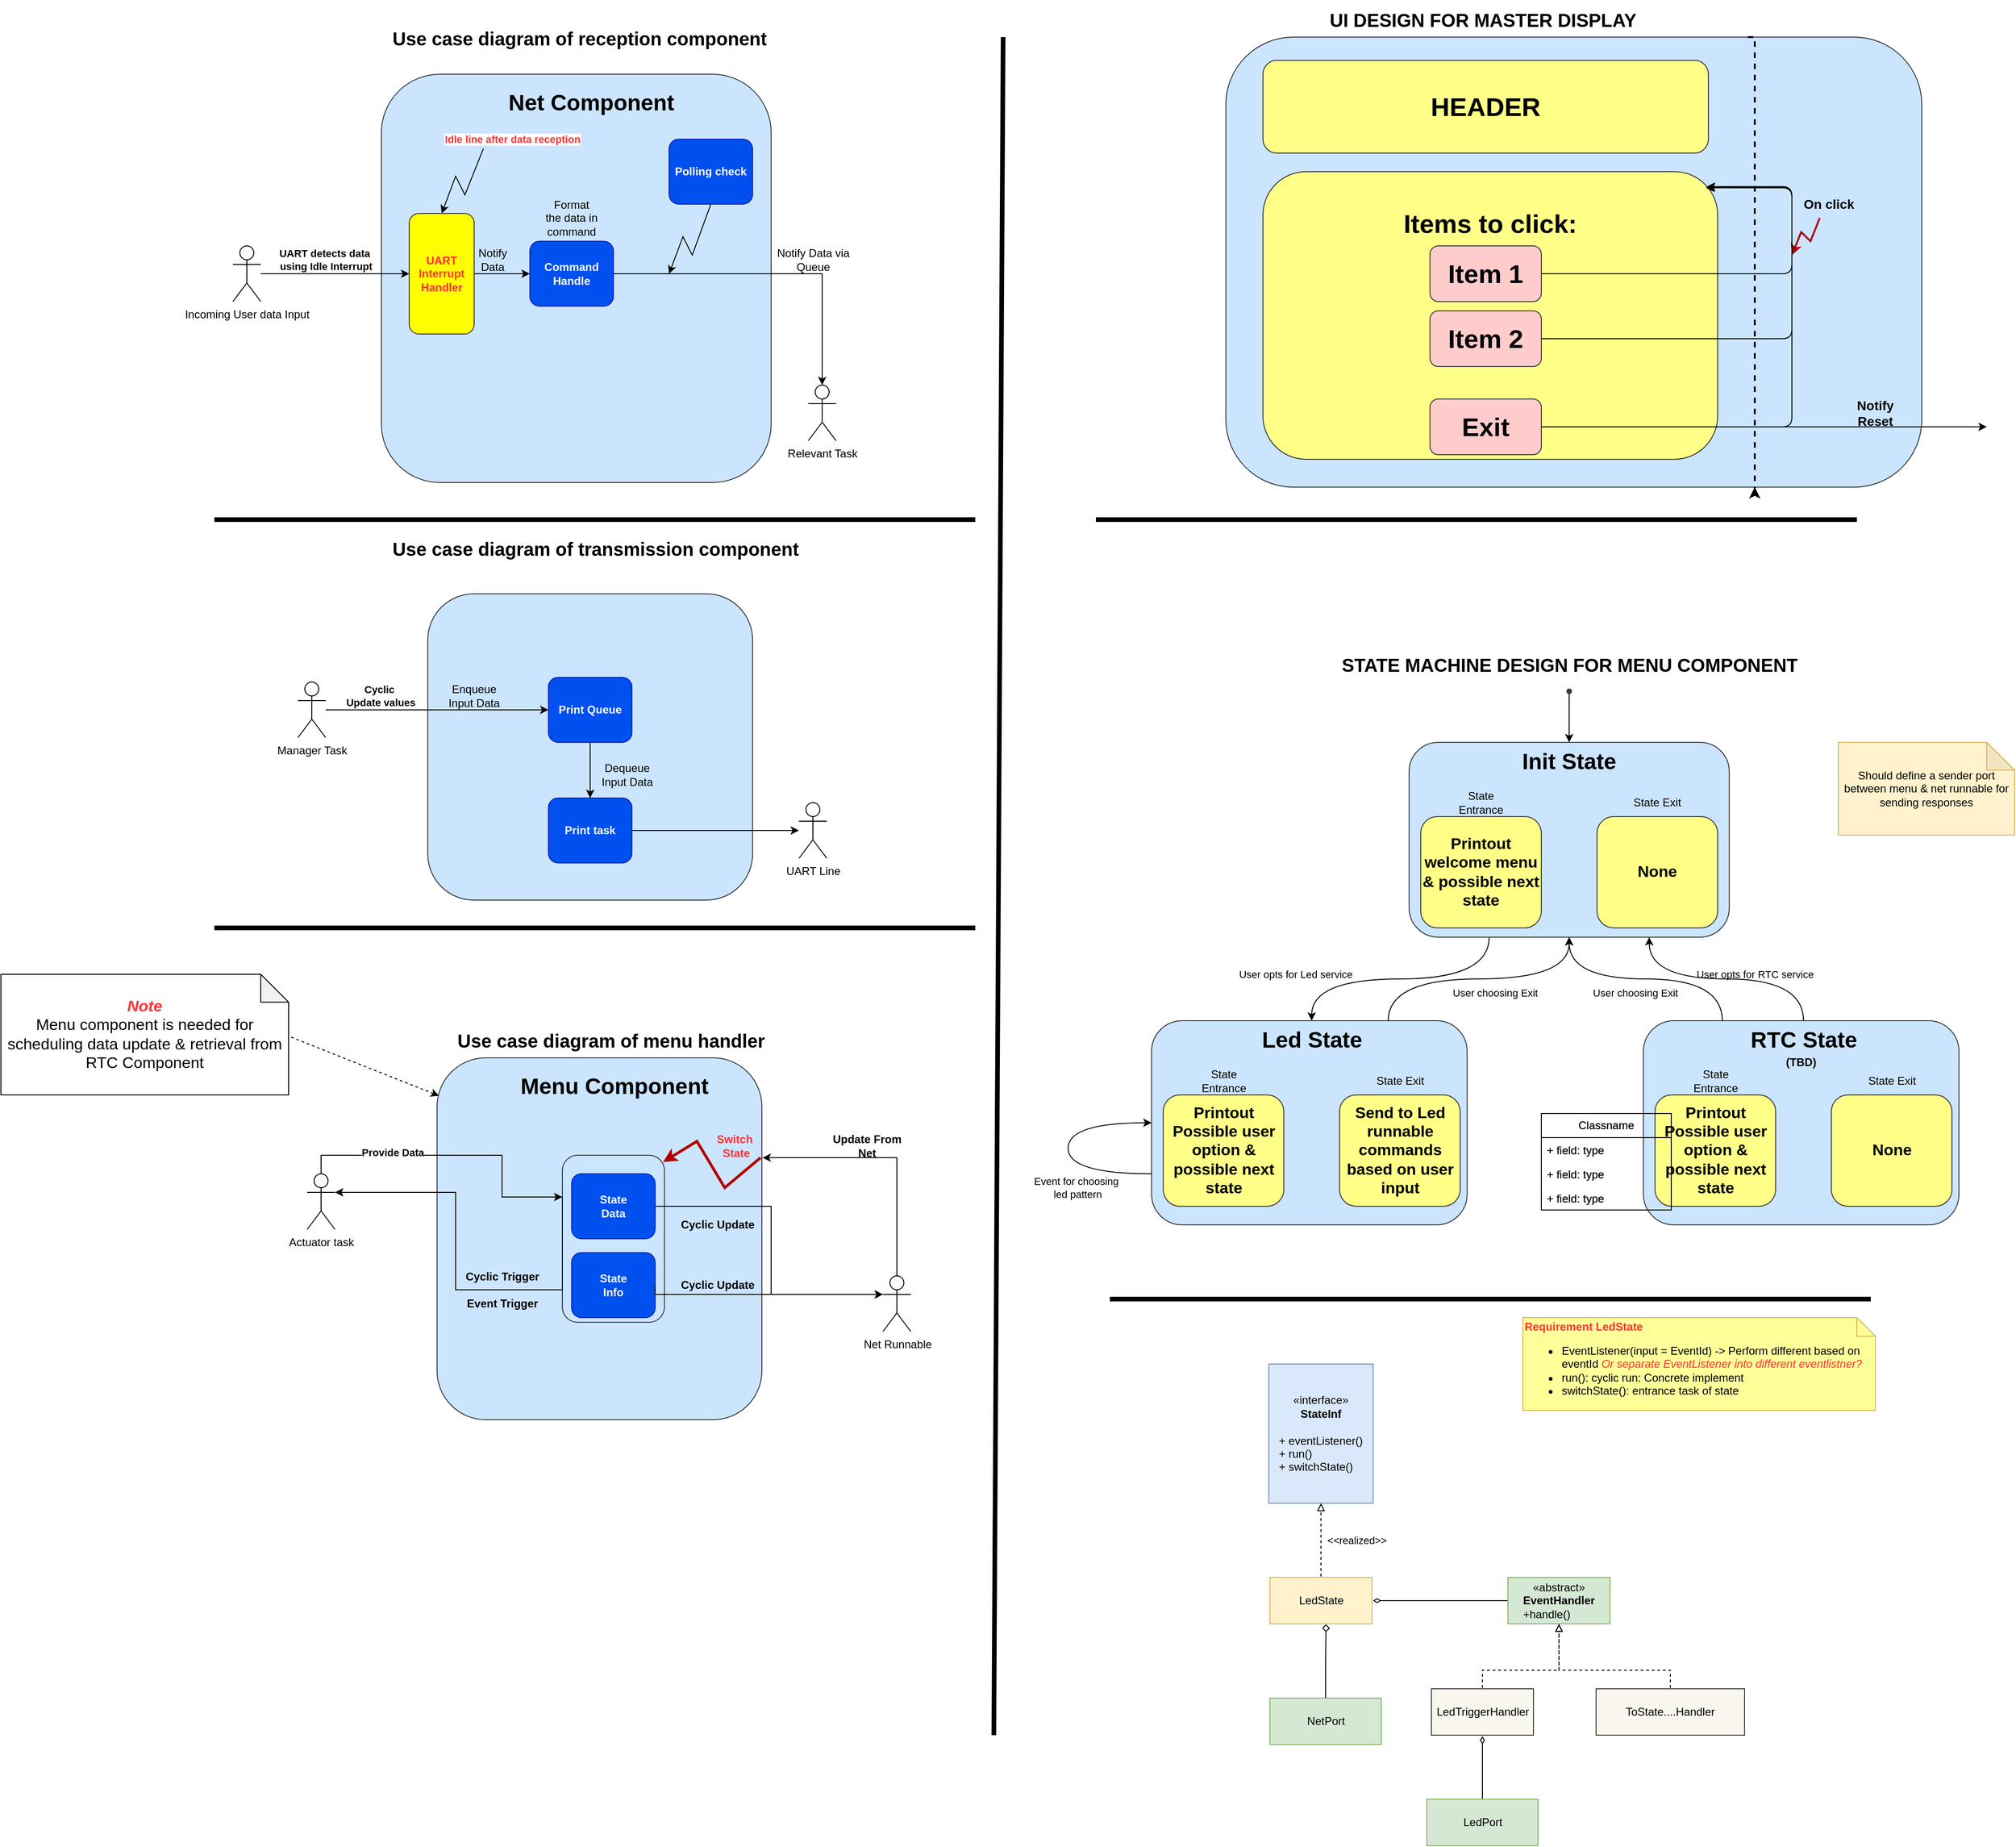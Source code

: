 <mxfile version="26.2.14">
  <diagram id="R2lEEEUBdFMjLlhIrx00" name="Page-1">
    <mxGraphModel dx="2032" dy="722" grid="1" gridSize="10" guides="1" tooltips="1" connect="1" arrows="1" fold="1" page="1" pageScale="1" pageWidth="850" pageHeight="1100" math="0" shadow="0" extFonts="Permanent Marker^https://fonts.googleapis.com/css?family=Permanent+Marker">
      <root>
        <mxCell id="0" />
        <mxCell id="1" parent="0" />
        <mxCell id="Fxq5yM-Qv6Sve0e7q3sQ-14" style="edgeStyle=orthogonalEdgeStyle;rounded=0;orthogonalLoop=1;jettySize=auto;html=1;exitX=0.25;exitY=1;exitDx=0;exitDy=0;curved=1;" parent="1" source="wsbSc2RUKa-qmxg8iigi-1" target="Fxq5yM-Qv6Sve0e7q3sQ-7" edge="1">
          <mxGeometry relative="1" as="geometry" />
        </mxCell>
        <mxCell id="Fxq5yM-Qv6Sve0e7q3sQ-57" value="User opts for Led service" style="edgeLabel;html=1;align=center;verticalAlign=middle;resizable=0;points=[];" parent="Fxq5yM-Qv6Sve0e7q3sQ-14" vertex="1" connectable="0">
          <mxGeometry x="0.577" y="13" relative="1" as="geometry">
            <mxPoint x="-32" y="-18" as="offset" />
          </mxGeometry>
        </mxCell>
        <mxCell id="Fxq5yM-Qv6Sve0e7q3sQ-61" value="User opts for RTC service" style="edgeLabel;html=1;align=center;verticalAlign=middle;resizable=0;points=[];" parent="Fxq5yM-Qv6Sve0e7q3sQ-14" vertex="1" connectable="0">
          <mxGeometry x="0.577" y="13" relative="1" as="geometry">
            <mxPoint x="463" y="-18" as="offset" />
          </mxGeometry>
        </mxCell>
        <mxCell id="wsbSc2RUKa-qmxg8iigi-1" value="" style="rounded=1;whiteSpace=wrap;html=1;fillColor=#cce5ff;strokeColor=#36393d;" parent="1" vertex="1">
          <mxGeometry x="1397.5" y="800" width="345" height="210" as="geometry" />
        </mxCell>
        <mxCell id="OyQcLFiWfOnzM_1FYjm5-68" value="" style="rounded=1;whiteSpace=wrap;html=1;fillColor=#cce5ff;strokeColor=#36393d;" parent="1" vertex="1">
          <mxGeometry x="350" y="1140" width="350" height="390" as="geometry" />
        </mxCell>
        <mxCell id="OyQcLFiWfOnzM_1FYjm5-86" value="" style="rounded=1;whiteSpace=wrap;html=1;fillColor=#cce5ff;strokeColor=#36393d;" parent="1" vertex="1">
          <mxGeometry x="485" y="1245" width="110" height="180" as="geometry" />
        </mxCell>
        <mxCell id="OyQcLFiWfOnzM_1FYjm5-19" value="" style="rounded=1;whiteSpace=wrap;html=1;fillColor=#cce5ff;strokeColor=#36393d;" parent="1" vertex="1">
          <mxGeometry x="290" y="80" width="420" height="440" as="geometry" />
        </mxCell>
        <mxCell id="OyQcLFiWfOnzM_1FYjm5-61" value="" style="edgeStyle=orthogonalEdgeStyle;rounded=0;orthogonalLoop=1;jettySize=auto;html=1;" parent="1" source="OyQcLFiWfOnzM_1FYjm5-2" target="OyQcLFiWfOnzM_1FYjm5-4" edge="1">
          <mxGeometry relative="1" as="geometry" />
        </mxCell>
        <mxCell id="OyQcLFiWfOnzM_1FYjm5-2" value="&lt;b&gt;&lt;font style=&quot;color: rgb(255, 51, 51);&quot;&gt;UART Interrupt Handler&lt;/font&gt;&lt;/b&gt;" style="rounded=1;whiteSpace=wrap;html=1;fillColor=#FFFF00;strokeColor=#36393d;" parent="1" vertex="1">
          <mxGeometry x="320" y="230" width="70" height="130" as="geometry" />
        </mxCell>
        <mxCell id="OyQcLFiWfOnzM_1FYjm5-11" value="" style="edgeStyle=orthogonalEdgeStyle;rounded=0;orthogonalLoop=1;jettySize=auto;html=1;" parent="1" source="OyQcLFiWfOnzM_1FYjm5-4" target="OyQcLFiWfOnzM_1FYjm5-33" edge="1">
          <mxGeometry relative="1" as="geometry">
            <mxPoint x="690" y="445" as="targetPoint" />
          </mxGeometry>
        </mxCell>
        <mxCell id="OyQcLFiWfOnzM_1FYjm5-4" value="&lt;b&gt;Command Handle&lt;/b&gt;" style="rounded=1;whiteSpace=wrap;html=1;fillColor=#0050ef;strokeColor=#001DBC;fontColor=#ffffff;" parent="1" vertex="1">
          <mxGeometry x="450" y="260" width="90" height="70" as="geometry" />
        </mxCell>
        <mxCell id="OyQcLFiWfOnzM_1FYjm5-15" value="" style="edgeStyle=orthogonalEdgeStyle;rounded=0;orthogonalLoop=1;jettySize=auto;html=1;" parent="1" source="OyQcLFiWfOnzM_1FYjm5-14" target="OyQcLFiWfOnzM_1FYjm5-2" edge="1">
          <mxGeometry relative="1" as="geometry" />
        </mxCell>
        <mxCell id="OyQcLFiWfOnzM_1FYjm5-17" value="&lt;b&gt;UART detects data&amp;nbsp;&lt;/b&gt;&lt;div&gt;&lt;b&gt;using Idle Interrupt&lt;/b&gt;&lt;/div&gt;" style="edgeLabel;html=1;align=center;verticalAlign=middle;resizable=0;points=[];" parent="OyQcLFiWfOnzM_1FYjm5-15" vertex="1" connectable="0">
          <mxGeometry x="0.152" y="3" relative="1" as="geometry">
            <mxPoint x="-22" y="-12" as="offset" />
          </mxGeometry>
        </mxCell>
        <mxCell id="OyQcLFiWfOnzM_1FYjm5-20" value="&lt;b&gt;Idle line after data reception&lt;/b&gt;" style="edgeLabel;html=1;align=center;verticalAlign=middle;resizable=0;points=[];fontColor=#FF3333;" parent="OyQcLFiWfOnzM_1FYjm5-15" vertex="1" connectable="0">
          <mxGeometry x="0.152" y="3" relative="1" as="geometry">
            <mxPoint x="179" y="-142" as="offset" />
          </mxGeometry>
        </mxCell>
        <mxCell id="OyQcLFiWfOnzM_1FYjm5-14" value="Incoming User data Input" style="shape=umlActor;verticalLabelPosition=bottom;verticalAlign=top;html=1;outlineConnect=0;" parent="1" vertex="1">
          <mxGeometry x="130" y="265" width="30" height="60" as="geometry" />
        </mxCell>
        <mxCell id="OyQcLFiWfOnzM_1FYjm5-18" value="" style="curved=0;endArrow=classic;html=1;rounded=0;entryX=0.5;entryY=0;entryDx=0;entryDy=0;" parent="1" target="OyQcLFiWfOnzM_1FYjm5-2" edge="1">
          <mxGeometry width="50" height="50" relative="1" as="geometry">
            <mxPoint x="400" y="160" as="sourcePoint" />
            <mxPoint x="390" y="140" as="targetPoint" />
            <Array as="points">
              <mxPoint x="380" y="210" />
              <mxPoint x="370" y="190" />
            </Array>
          </mxGeometry>
        </mxCell>
        <mxCell id="OyQcLFiWfOnzM_1FYjm5-22" value="Notify Data" style="text;html=1;align=center;verticalAlign=middle;whiteSpace=wrap;rounded=0;" parent="1" vertex="1">
          <mxGeometry x="380" y="265" width="60" height="30" as="geometry" />
        </mxCell>
        <mxCell id="OyQcLFiWfOnzM_1FYjm5-33" value="Relevant Task" style="shape=umlActor;verticalLabelPosition=bottom;verticalAlign=top;html=1;outlineConnect=0;" parent="1" vertex="1">
          <mxGeometry x="750" y="415" width="30" height="60" as="geometry" />
        </mxCell>
        <mxCell id="OyQcLFiWfOnzM_1FYjm5-34" value="Format the data in command" style="text;html=1;align=center;verticalAlign=middle;whiteSpace=wrap;rounded=0;" parent="1" vertex="1">
          <mxGeometry x="465" y="220" width="60" height="30" as="geometry" />
        </mxCell>
        <mxCell id="OyQcLFiWfOnzM_1FYjm5-38" value="&lt;h1 style=&quot;margin-top: 0px;&quot;&gt;Net Component&lt;/h1&gt;" style="text;html=1;whiteSpace=wrap;overflow=hidden;rounded=0;" parent="1" vertex="1">
          <mxGeometry x="425" y="90" width="190" height="40" as="geometry" />
        </mxCell>
        <mxCell id="OyQcLFiWfOnzM_1FYjm5-39" value="&lt;h1 style=&quot;margin-top: 0px;&quot;&gt;&lt;font style=&quot;font-size: 20px;&quot;&gt;Use case diagram of reception component&lt;/font&gt;&lt;/h1&gt;" style="text;html=1;whiteSpace=wrap;overflow=hidden;rounded=0;" parent="1" vertex="1">
          <mxGeometry x="300" y="20" width="410" height="60" as="geometry" />
        </mxCell>
        <mxCell id="OyQcLFiWfOnzM_1FYjm5-40" value="" style="rounded=1;whiteSpace=wrap;html=1;fillColor=#cce5ff;strokeColor=#36393d;" parent="1" vertex="1">
          <mxGeometry x="340" y="640" width="350" height="330" as="geometry" />
        </mxCell>
        <mxCell id="OyQcLFiWfOnzM_1FYjm5-44" value="" style="edgeStyle=orthogonalEdgeStyle;rounded=0;orthogonalLoop=1;jettySize=auto;html=1;" parent="1" source="OyQcLFiWfOnzM_1FYjm5-45" target="OyQcLFiWfOnzM_1FYjm5-47" edge="1">
          <mxGeometry relative="1" as="geometry" />
        </mxCell>
        <mxCell id="OyQcLFiWfOnzM_1FYjm5-45" value="&lt;b&gt;Print Queue&lt;/b&gt;" style="rounded=1;whiteSpace=wrap;html=1;fillColor=#0050ef;strokeColor=#001DBC;fontColor=#ffffff;" parent="1" vertex="1">
          <mxGeometry x="470" y="730" width="90" height="70" as="geometry" />
        </mxCell>
        <mxCell id="OyQcLFiWfOnzM_1FYjm5-46" value="" style="edgeStyle=orthogonalEdgeStyle;rounded=0;orthogonalLoop=1;jettySize=auto;html=1;" parent="1" source="OyQcLFiWfOnzM_1FYjm5-47" target="OyQcLFiWfOnzM_1FYjm5-55" edge="1">
          <mxGeometry relative="1" as="geometry">
            <mxPoint x="760" y="915" as="targetPoint" />
          </mxGeometry>
        </mxCell>
        <mxCell id="OyQcLFiWfOnzM_1FYjm5-47" value="&lt;b&gt;Print task&lt;/b&gt;" style="rounded=1;whiteSpace=wrap;html=1;fillColor=#0050ef;strokeColor=#001DBC;fontColor=#ffffff;" parent="1" vertex="1">
          <mxGeometry x="470" y="860" width="90" height="70" as="geometry" />
        </mxCell>
        <mxCell id="OyQcLFiWfOnzM_1FYjm5-48" value="" style="edgeStyle=orthogonalEdgeStyle;rounded=0;orthogonalLoop=1;jettySize=auto;html=1;entryX=0;entryY=0.5;entryDx=0;entryDy=0;" parent="1" source="OyQcLFiWfOnzM_1FYjm5-51" target="OyQcLFiWfOnzM_1FYjm5-45" edge="1">
          <mxGeometry relative="1" as="geometry">
            <mxPoint x="390" y="765" as="targetPoint" />
          </mxGeometry>
        </mxCell>
        <mxCell id="OyQcLFiWfOnzM_1FYjm5-49" value="&lt;b&gt;Cyclic&amp;nbsp;&lt;/b&gt;&lt;div&gt;&lt;b&gt;Update values&lt;/b&gt;&lt;/div&gt;" style="edgeLabel;html=1;align=center;verticalAlign=middle;resizable=0;points=[];" parent="OyQcLFiWfOnzM_1FYjm5-48" vertex="1" connectable="0">
          <mxGeometry x="0.152" y="3" relative="1" as="geometry">
            <mxPoint x="-79" y="-12" as="offset" />
          </mxGeometry>
        </mxCell>
        <mxCell id="OyQcLFiWfOnzM_1FYjm5-51" value="Manager Task" style="shape=umlActor;verticalLabelPosition=bottom;verticalAlign=top;html=1;outlineConnect=0;" parent="1" vertex="1">
          <mxGeometry x="200" y="735" width="30" height="60" as="geometry" />
        </mxCell>
        <mxCell id="OyQcLFiWfOnzM_1FYjm5-53" value="Enqueue Input Data" style="text;html=1;align=center;verticalAlign=middle;whiteSpace=wrap;rounded=0;" parent="1" vertex="1">
          <mxGeometry x="360" y="735" width="60" height="30" as="geometry" />
        </mxCell>
        <mxCell id="OyQcLFiWfOnzM_1FYjm5-55" value="UART Line" style="shape=umlActor;verticalLabelPosition=bottom;verticalAlign=top;html=1;outlineConnect=0;" parent="1" vertex="1">
          <mxGeometry x="740" y="865" width="30" height="60" as="geometry" />
        </mxCell>
        <mxCell id="OyQcLFiWfOnzM_1FYjm5-57" value="Dequeue Input Data" style="text;html=1;align=center;verticalAlign=middle;whiteSpace=wrap;rounded=0;" parent="1" vertex="1">
          <mxGeometry x="525" y="820" width="60" height="30" as="geometry" />
        </mxCell>
        <mxCell id="OyQcLFiWfOnzM_1FYjm5-58" value="&lt;h1 style=&quot;margin-top: 0px;&quot;&gt;Init State&lt;/h1&gt;" style="text;html=1;whiteSpace=wrap;overflow=hidden;rounded=0;align=center;" parent="1" vertex="1">
          <mxGeometry x="1475" y="800" width="190" height="40" as="geometry" />
        </mxCell>
        <mxCell id="OyQcLFiWfOnzM_1FYjm5-59" value="&lt;h1 style=&quot;margin-top: 0px;&quot;&gt;&lt;font style=&quot;font-size: 20px;&quot;&gt;Use case diagram of transmission component&lt;/font&gt;&lt;/h1&gt;" style="text;html=1;whiteSpace=wrap;overflow=hidden;rounded=0;" parent="1" vertex="1">
          <mxGeometry x="300" y="570" width="480" height="60" as="geometry" />
        </mxCell>
        <mxCell id="OyQcLFiWfOnzM_1FYjm5-60" value="" style="endArrow=none;html=1;rounded=0;strokeWidth=5;" parent="1" edge="1">
          <mxGeometry width="50" height="50" relative="1" as="geometry">
            <mxPoint x="110" y="560" as="sourcePoint" />
            <mxPoint x="930" y="560" as="targetPoint" />
          </mxGeometry>
        </mxCell>
        <mxCell id="OyQcLFiWfOnzM_1FYjm5-63" value="&lt;b&gt;Polling check&lt;/b&gt;" style="rounded=1;whiteSpace=wrap;html=1;fillColor=#0050ef;strokeColor=#001DBC;fontColor=#ffffff;" parent="1" vertex="1">
          <mxGeometry x="600" y="150" width="90" height="70" as="geometry" />
        </mxCell>
        <mxCell id="OyQcLFiWfOnzM_1FYjm5-66" value="" style="curved=0;endArrow=classic;html=1;rounded=0;entryX=0.5;entryY=0;entryDx=0;entryDy=0;exitX=0.5;exitY=1;exitDx=0;exitDy=0;" parent="1" source="OyQcLFiWfOnzM_1FYjm5-63" edge="1">
          <mxGeometry width="50" height="50" relative="1" as="geometry">
            <mxPoint x="645" y="225" as="sourcePoint" />
            <mxPoint x="600" y="295" as="targetPoint" />
            <Array as="points">
              <mxPoint x="625" y="275" />
              <mxPoint x="615" y="255" />
            </Array>
          </mxGeometry>
        </mxCell>
        <mxCell id="OyQcLFiWfOnzM_1FYjm5-67" value="Notify Data via Queue" style="text;html=1;align=center;verticalAlign=middle;whiteSpace=wrap;rounded=0;" parent="1" vertex="1">
          <mxGeometry x="697.5" y="265" width="115" height="30" as="geometry" />
        </mxCell>
        <mxCell id="OyQcLFiWfOnzM_1FYjm5-72" value="&lt;b&gt;State&lt;/b&gt;&lt;div&gt;&lt;b&gt;Info&lt;/b&gt;&lt;/div&gt;" style="rounded=1;whiteSpace=wrap;html=1;fillColor=#0050ef;strokeColor=#001DBC;fontColor=#ffffff;" parent="1" vertex="1">
          <mxGeometry x="495" y="1350" width="90" height="70" as="geometry" />
        </mxCell>
        <mxCell id="OyQcLFiWfOnzM_1FYjm5-98" style="edgeStyle=orthogonalEdgeStyle;rounded=0;orthogonalLoop=1;jettySize=auto;html=1;exitX=0.5;exitY=0;exitDx=0;exitDy=0;exitPerimeter=0;entryX=0;entryY=0.25;entryDx=0;entryDy=0;" parent="1" source="OyQcLFiWfOnzM_1FYjm5-75" target="OyQcLFiWfOnzM_1FYjm5-86" edge="1">
          <mxGeometry relative="1" as="geometry">
            <Array as="points">
              <mxPoint x="225" y="1245" />
              <mxPoint x="420" y="1245" />
              <mxPoint x="420" y="1290" />
            </Array>
          </mxGeometry>
        </mxCell>
        <mxCell id="OyQcLFiWfOnzM_1FYjm5-99" value="&lt;b&gt;Provide Data&lt;/b&gt;" style="edgeLabel;html=1;align=center;verticalAlign=middle;resizable=0;points=[];" parent="OyQcLFiWfOnzM_1FYjm5-98" vertex="1" connectable="0">
          <mxGeometry x="-0.403" y="3" relative="1" as="geometry">
            <mxPoint as="offset" />
          </mxGeometry>
        </mxCell>
        <mxCell id="OyQcLFiWfOnzM_1FYjm5-75" value="Actuator task" style="shape=umlActor;verticalLabelPosition=bottom;verticalAlign=top;html=1;outlineConnect=0;" parent="1" vertex="1">
          <mxGeometry x="210" y="1265" width="30" height="60" as="geometry" />
        </mxCell>
        <mxCell id="OyQcLFiWfOnzM_1FYjm5-77" value="Net Runnable" style="shape=umlActor;verticalLabelPosition=bottom;verticalAlign=top;html=1;outlineConnect=0;" parent="1" vertex="1">
          <mxGeometry x="830.5" y="1375" width="30" height="60" as="geometry" />
        </mxCell>
        <mxCell id="OyQcLFiWfOnzM_1FYjm5-79" value="&lt;h1 style=&quot;margin-top: 0px;&quot;&gt;Menu Component&lt;/h1&gt;" style="text;html=1;whiteSpace=wrap;overflow=hidden;rounded=0;" parent="1" vertex="1">
          <mxGeometry x="437.5" y="1150" width="205" height="40" as="geometry" />
        </mxCell>
        <mxCell id="OyQcLFiWfOnzM_1FYjm5-80" value="&lt;h1 style=&quot;margin-top: 0px;&quot;&gt;&lt;font style=&quot;font-size: 20px;&quot;&gt;Use case diagram of menu handler&lt;/font&gt;&lt;/h1&gt;" style="text;html=1;whiteSpace=wrap;overflow=hidden;rounded=0;" parent="1" vertex="1">
          <mxGeometry x="370" y="1100" width="350" height="60" as="geometry" />
        </mxCell>
        <mxCell id="OyQcLFiWfOnzM_1FYjm5-81" value="" style="endArrow=none;html=1;rounded=0;strokeWidth=5;" parent="1" edge="1">
          <mxGeometry width="50" height="50" relative="1" as="geometry">
            <mxPoint x="110" y="1000" as="sourcePoint" />
            <mxPoint x="930" y="1000" as="targetPoint" />
          </mxGeometry>
        </mxCell>
        <mxCell id="OyQcLFiWfOnzM_1FYjm5-85" style="edgeStyle=orthogonalEdgeStyle;rounded=0;orthogonalLoop=1;jettySize=auto;html=1;exitX=1;exitY=0.5;exitDx=0;exitDy=0;entryX=0;entryY=0.333;entryDx=0;entryDy=0;entryPerimeter=0;" parent="1" source="OyQcLFiWfOnzM_1FYjm5-84" target="OyQcLFiWfOnzM_1FYjm5-77" edge="1">
          <mxGeometry relative="1" as="geometry">
            <mxPoint x="828" y="1435" as="targetPoint" />
            <Array as="points">
              <mxPoint x="710" y="1300" />
              <mxPoint x="710" y="1395" />
            </Array>
          </mxGeometry>
        </mxCell>
        <mxCell id="OyQcLFiWfOnzM_1FYjm5-84" value="&lt;b&gt;State&lt;/b&gt;&lt;div&gt;&lt;b&gt;Data&lt;/b&gt;&lt;/div&gt;" style="rounded=1;whiteSpace=wrap;html=1;fillColor=#0050ef;strokeColor=#001DBC;fontColor=#ffffff;" parent="1" vertex="1">
          <mxGeometry x="495" y="1265" width="90" height="70" as="geometry" />
        </mxCell>
        <mxCell id="OyQcLFiWfOnzM_1FYjm5-87" value="&lt;b&gt;Cyclic Update&lt;/b&gt;" style="text;html=1;align=center;verticalAlign=middle;whiteSpace=wrap;rounded=0;" parent="1" vertex="1">
          <mxGeometry x="605" y="1305" width="95" height="30" as="geometry" />
        </mxCell>
        <mxCell id="OyQcLFiWfOnzM_1FYjm5-88" style="edgeStyle=orthogonalEdgeStyle;rounded=0;orthogonalLoop=1;jettySize=auto;html=1;entryX=1.002;entryY=0.276;entryDx=0;entryDy=0;entryPerimeter=0;exitX=0.5;exitY=0;exitDx=0;exitDy=0;exitPerimeter=0;" parent="1" source="OyQcLFiWfOnzM_1FYjm5-77" target="OyQcLFiWfOnzM_1FYjm5-68" edge="1">
          <mxGeometry relative="1" as="geometry">
            <mxPoint x="910" y="1320" as="sourcePoint" />
          </mxGeometry>
        </mxCell>
        <mxCell id="OyQcLFiWfOnzM_1FYjm5-89" value="" style="curved=0;endArrow=classic;html=1;rounded=0;entryX=0.986;entryY=0.041;entryDx=0;entryDy=0;exitX=0.996;exitY=0.276;exitDx=0;exitDy=0;exitPerimeter=0;entryPerimeter=0;fillColor=#e51400;strokeColor=#B20000;strokeWidth=3;" parent="1" source="OyQcLFiWfOnzM_1FYjm5-68" target="OyQcLFiWfOnzM_1FYjm5-86" edge="1">
          <mxGeometry width="50" height="50" relative="1" as="geometry">
            <mxPoint x="700" y="1250" as="sourcePoint" />
            <mxPoint x="655" y="1325" as="targetPoint" />
            <Array as="points">
              <mxPoint x="660" y="1280" />
              <mxPoint x="630" y="1230" />
            </Array>
          </mxGeometry>
        </mxCell>
        <mxCell id="OyQcLFiWfOnzM_1FYjm5-90" value="&lt;b&gt;Cyclic Trigger&lt;/b&gt;&lt;div&gt;&lt;br&gt;&lt;/div&gt;&lt;div&gt;&lt;b&gt;Event Trigger&lt;/b&gt;&lt;/div&gt;" style="text;html=1;align=center;verticalAlign=middle;whiteSpace=wrap;rounded=0;" parent="1" vertex="1">
          <mxGeometry x="372.5" y="1375" width="95" height="30" as="geometry" />
        </mxCell>
        <mxCell id="OyQcLFiWfOnzM_1FYjm5-91" value="&lt;b&gt;&lt;font style=&quot;color: rgb(255, 51, 51);&quot;&gt;Switch&amp;nbsp;&lt;/font&gt;&lt;/b&gt;&lt;div&gt;&lt;b&gt;&lt;font style=&quot;color: rgb(255, 51, 51);&quot;&gt;State&lt;/font&gt;&lt;/b&gt;&lt;/div&gt;" style="text;html=1;align=center;verticalAlign=middle;whiteSpace=wrap;rounded=0;" parent="1" vertex="1">
          <mxGeometry x="625" y="1220" width="95" height="30" as="geometry" />
        </mxCell>
        <mxCell id="OyQcLFiWfOnzM_1FYjm5-92" value="&lt;b&gt;Update From Net&lt;/b&gt;" style="text;html=1;align=center;verticalAlign=middle;whiteSpace=wrap;rounded=0;" parent="1" vertex="1">
          <mxGeometry x="765.5" y="1220" width="95" height="30" as="geometry" />
        </mxCell>
        <mxCell id="OyQcLFiWfOnzM_1FYjm5-95" style="edgeStyle=orthogonalEdgeStyle;rounded=0;orthogonalLoop=1;jettySize=auto;html=1;exitX=0;exitY=0.25;exitDx=0;exitDy=0;entryX=1;entryY=0.333;entryDx=0;entryDy=0;entryPerimeter=0;" parent="1" source="OyQcLFiWfOnzM_1FYjm5-86" target="OyQcLFiWfOnzM_1FYjm5-75" edge="1">
          <mxGeometry relative="1" as="geometry">
            <mxPoint x="460.5" y="1470" as="targetPoint" />
            <mxPoint x="207.5" y="1425" as="sourcePoint" />
            <Array as="points">
              <mxPoint x="370" y="1390" />
              <mxPoint x="370" y="1285" />
            </Array>
          </mxGeometry>
        </mxCell>
        <mxCell id="OyQcLFiWfOnzM_1FYjm5-97" value="" style="edgeStyle=orthogonalEdgeStyle;rounded=0;orthogonalLoop=1;jettySize=auto;html=1;exitX=1;exitY=0.5;exitDx=0;exitDy=0;entryX=0;entryY=0.333;entryDx=0;entryDy=0;entryPerimeter=0;" parent="1" source="OyQcLFiWfOnzM_1FYjm5-72" target="OyQcLFiWfOnzM_1FYjm5-77" edge="1">
          <mxGeometry relative="1" as="geometry">
            <mxPoint x="585" y="1385" as="sourcePoint" />
            <mxPoint x="820" y="1390" as="targetPoint" />
            <Array as="points">
              <mxPoint x="585" y="1395" />
            </Array>
          </mxGeometry>
        </mxCell>
        <mxCell id="OyQcLFiWfOnzM_1FYjm5-100" value="&lt;b&gt;Cyclic Update&lt;/b&gt;" style="text;html=1;align=center;verticalAlign=middle;whiteSpace=wrap;rounded=0;" parent="1" vertex="1">
          <mxGeometry x="605" y="1370" width="95" height="30" as="geometry" />
        </mxCell>
        <mxCell id="LMpR26-WKdEQscLEcEX--1" value="&lt;font color=&quot;#ff3333&quot;&gt;&lt;span style=&quot;font-size: 17px;&quot;&gt;&lt;b&gt;&lt;i&gt;Note&lt;/i&gt;&lt;/b&gt;&lt;/span&gt;&lt;/font&gt;&lt;br&gt;&lt;div style=&quot;&quot;&gt;&lt;span style=&quot;font-size: 17px;&quot;&gt;&lt;font style=&quot;color: rgb(0, 0, 0);&quot;&gt;Menu component is needed for scheduling data update &amp;amp; retrieval from RTC Component&lt;/font&gt;&lt;/span&gt;&lt;/div&gt;" style="shape=note;whiteSpace=wrap;html=1;backgroundOutline=1;darkOpacity=0.05;align=center;" parent="1" vertex="1">
          <mxGeometry x="-120" y="1050" width="310" height="130" as="geometry" />
        </mxCell>
        <mxCell id="LMpR26-WKdEQscLEcEX--4" value="" style="endArrow=classic;html=1;rounded=0;exitX=1.009;exitY=0.521;exitDx=0;exitDy=0;exitPerimeter=0;entryX=0.006;entryY=0.105;entryDx=0;entryDy=0;entryPerimeter=0;dashed=1;" parent="1" source="LMpR26-WKdEQscLEcEX--1" target="OyQcLFiWfOnzM_1FYjm5-68" edge="1">
          <mxGeometry width="50" height="50" relative="1" as="geometry">
            <mxPoint x="120" y="1130" as="sourcePoint" />
            <mxPoint x="170" y="1080" as="targetPoint" />
          </mxGeometry>
        </mxCell>
        <mxCell id="LMpR26-WKdEQscLEcEX--5" value="" style="rounded=1;whiteSpace=wrap;html=1;fillColor=#cce5ff;strokeColor=#36393d;" parent="1" vertex="1">
          <mxGeometry x="1200" y="40" width="750" height="485" as="geometry" />
        </mxCell>
        <mxCell id="LMpR26-WKdEQscLEcEX--13" value="&lt;h1 style=&quot;margin-top: 0px;&quot;&gt;&lt;span style=&quot;font-size: 20px;&quot;&gt;UI DESIGN FOR MASTER DISPLAY&lt;/span&gt;&lt;/h1&gt;" style="text;html=1;whiteSpace=wrap;overflow=hidden;rounded=0;" parent="1" vertex="1">
          <mxGeometry x="1310" width="350" height="60" as="geometry" />
        </mxCell>
        <mxCell id="LMpR26-WKdEQscLEcEX--14" value="" style="endArrow=none;html=1;rounded=0;strokeWidth=5;" parent="1" edge="1">
          <mxGeometry width="50" height="50" relative="1" as="geometry">
            <mxPoint x="960" y="40" as="sourcePoint" />
            <mxPoint x="950" y="1870" as="targetPoint" />
          </mxGeometry>
        </mxCell>
        <mxCell id="LMpR26-WKdEQscLEcEX--28" value="&lt;font style=&quot;font-size: 28px;&quot;&gt;&lt;b style=&quot;&quot;&gt;HEADER&lt;/b&gt;&lt;/font&gt;" style="rounded=1;whiteSpace=wrap;html=1;fillColor=#ffff88;strokeColor=#36393d;" parent="1" vertex="1">
          <mxGeometry x="1240" y="65" width="480" height="100" as="geometry" />
        </mxCell>
        <mxCell id="LMpR26-WKdEQscLEcEX--29" value="&lt;font style=&quot;font-size: 28px;&quot;&gt;&lt;b style=&quot;&quot;&gt;Items to click:&lt;/b&gt;&lt;/font&gt;&lt;div&gt;&lt;font style=&quot;font-size: 28px;&quot;&gt;&lt;b style=&quot;&quot;&gt;&lt;br&gt;&lt;/b&gt;&lt;/font&gt;&lt;/div&gt;&lt;div&gt;&lt;font style=&quot;font-size: 28px;&quot;&gt;&lt;b style=&quot;&quot;&gt;&lt;br&gt;&lt;/b&gt;&lt;/font&gt;&lt;/div&gt;&lt;div&gt;&lt;font style=&quot;font-size: 28px;&quot;&gt;&lt;b style=&quot;&quot;&gt;&lt;br&gt;&lt;/b&gt;&lt;/font&gt;&lt;/div&gt;&lt;div&gt;&lt;font style=&quot;font-size: 28px;&quot;&gt;&lt;b style=&quot;&quot;&gt;&lt;br&gt;&lt;/b&gt;&lt;/font&gt;&lt;/div&gt;&lt;div&gt;&lt;b style=&quot;font-size: 28px; background-color: transparent; color: light-dark(rgb(0, 0, 0), rgb(255, 255, 255));&quot;&gt;&amp;nbsp;&lt;/b&gt;&lt;/div&gt;&lt;div&gt;&lt;div&gt;&lt;br&gt;&lt;/div&gt;&lt;div&gt;&lt;br&gt;&lt;/div&gt;&lt;/div&gt;" style="rounded=1;whiteSpace=wrap;html=1;fillColor=#ffff88;strokeColor=#36393d;" parent="1" vertex="1">
          <mxGeometry x="1240" y="185" width="490" height="310" as="geometry" />
        </mxCell>
        <mxCell id="LMpR26-WKdEQscLEcEX--35" style="edgeStyle=orthogonalEdgeStyle;rounded=1;orthogonalLoop=1;jettySize=auto;html=1;exitX=1;exitY=0.5;exitDx=0;exitDy=0;entryX=0.974;entryY=0.056;entryDx=0;entryDy=0;entryPerimeter=0;curved=0;" parent="1" source="LMpR26-WKdEQscLEcEX--30" target="LMpR26-WKdEQscLEcEX--29" edge="1">
          <mxGeometry relative="1" as="geometry">
            <Array as="points">
              <mxPoint x="1810" y="295" />
              <mxPoint x="1810" y="202" />
            </Array>
          </mxGeometry>
        </mxCell>
        <mxCell id="LMpR26-WKdEQscLEcEX--30" value="&lt;b&gt;&lt;font style=&quot;font-size: 28px;&quot;&gt;Item 1&lt;/font&gt;&lt;/b&gt;" style="rounded=1;whiteSpace=wrap;html=1;fillColor=#ffcccc;strokeColor=#36393d;" parent="1" vertex="1">
          <mxGeometry x="1420" y="265" width="120" height="60" as="geometry" />
        </mxCell>
        <mxCell id="LMpR26-WKdEQscLEcEX--36" style="edgeStyle=orthogonalEdgeStyle;rounded=1;orthogonalLoop=1;jettySize=auto;html=1;exitX=1;exitY=0.5;exitDx=0;exitDy=0;entryX=0.976;entryY=0.055;entryDx=0;entryDy=0;entryPerimeter=0;curved=0;" parent="1" source="LMpR26-WKdEQscLEcEX--31" target="LMpR26-WKdEQscLEcEX--29" edge="1">
          <mxGeometry relative="1" as="geometry">
            <Array as="points">
              <mxPoint x="1810" y="365" />
              <mxPoint x="1810" y="202" />
            </Array>
          </mxGeometry>
        </mxCell>
        <mxCell id="LMpR26-WKdEQscLEcEX--31" value="&lt;b&gt;&lt;font style=&quot;font-size: 28px;&quot;&gt;Item 2&lt;/font&gt;&lt;/b&gt;" style="rounded=1;whiteSpace=wrap;html=1;fillColor=#ffcccc;strokeColor=#36393d;" parent="1" vertex="1">
          <mxGeometry x="1420" y="335" width="120" height="60" as="geometry" />
        </mxCell>
        <mxCell id="LMpR26-WKdEQscLEcEX--32" value="&lt;b&gt;&lt;font style=&quot;font-size: 28px;&quot;&gt;Exit&lt;/font&gt;&lt;/b&gt;" style="rounded=1;whiteSpace=wrap;html=1;fillColor=#ffcccc;strokeColor=#36393d;" parent="1" vertex="1">
          <mxGeometry x="1420" y="430" width="120" height="60" as="geometry" />
        </mxCell>
        <mxCell id="LMpR26-WKdEQscLEcEX--34" style="edgeStyle=orthogonalEdgeStyle;rounded=0;orthogonalLoop=1;jettySize=auto;html=1;exitX=0.75;exitY=0;exitDx=0;exitDy=0;dashed=1;strokeWidth=2;" parent="1" source="LMpR26-WKdEQscLEcEX--5" edge="1">
          <mxGeometry relative="1" as="geometry">
            <mxPoint x="1770" y="525" as="targetPoint" />
            <Array as="points">
              <mxPoint x="1770" y="40" />
              <mxPoint x="1770" y="526" />
            </Array>
          </mxGeometry>
        </mxCell>
        <mxCell id="LMpR26-WKdEQscLEcEX--37" value="" style="curved=0;endArrow=classic;html=1;rounded=0;entryX=0.5;entryY=0;entryDx=0;entryDy=0;strokeWidth=2;fillColor=#e51400;strokeColor=#B20000;" parent="1" edge="1">
          <mxGeometry width="50" height="50" relative="1" as="geometry">
            <mxPoint x="1840" y="235" as="sourcePoint" />
            <mxPoint x="1810" y="275" as="targetPoint" />
            <Array as="points">
              <mxPoint x="1830" y="260" />
              <mxPoint x="1820" y="250" />
            </Array>
          </mxGeometry>
        </mxCell>
        <mxCell id="LMpR26-WKdEQscLEcEX--38" value="&lt;b&gt;&lt;font style=&quot;font-size: 14px;&quot;&gt;On click&lt;/font&gt;&lt;/b&gt;" style="text;html=1;align=center;verticalAlign=middle;whiteSpace=wrap;rounded=0;" parent="1" vertex="1">
          <mxGeometry x="1820" y="205" width="60" height="30" as="geometry" />
        </mxCell>
        <mxCell id="LMpR26-WKdEQscLEcEX--39" style="edgeStyle=orthogonalEdgeStyle;rounded=1;orthogonalLoop=1;jettySize=auto;html=1;entryX=0.976;entryY=0.052;entryDx=0;entryDy=0;entryPerimeter=0;curved=0;exitX=1;exitY=0.5;exitDx=0;exitDy=0;" parent="1" source="LMpR26-WKdEQscLEcEX--32" target="LMpR26-WKdEQscLEcEX--29" edge="1">
          <mxGeometry relative="1" as="geometry">
            <mxPoint x="1600" y="461.96" as="sourcePoint" />
            <mxPoint x="1778" y="311.91" as="targetPoint" />
            <Array as="points">
              <mxPoint x="1810" y="460" />
              <mxPoint x="1810" y="201" />
            </Array>
          </mxGeometry>
        </mxCell>
        <mxCell id="LMpR26-WKdEQscLEcEX--41" style="edgeStyle=orthogonalEdgeStyle;rounded=0;orthogonalLoop=1;jettySize=auto;html=1;curved=0;exitX=1;exitY=0.5;exitDx=0;exitDy=0;" parent="1" source="LMpR26-WKdEQscLEcEX--32" edge="1">
          <mxGeometry relative="1" as="geometry">
            <mxPoint x="1640" y="463.89" as="sourcePoint" />
            <mxPoint x="2020" y="460" as="targetPoint" />
            <Array as="points">
              <mxPoint x="2000" y="460" />
            </Array>
          </mxGeometry>
        </mxCell>
        <mxCell id="LMpR26-WKdEQscLEcEX--42" value="&lt;b&gt;&lt;font style=&quot;font-size: 14px;&quot;&gt;Notify Reset&lt;/font&gt;&lt;/b&gt;" style="text;html=1;align=center;verticalAlign=middle;whiteSpace=wrap;rounded=0;" parent="1" vertex="1">
          <mxGeometry x="1870" y="430" width="60" height="30" as="geometry" />
        </mxCell>
        <mxCell id="wsbSc2RUKa-qmxg8iigi-4" value="" style="edgeStyle=orthogonalEdgeStyle;rounded=0;orthogonalLoop=1;jettySize=auto;html=1;" parent="1" source="wsbSc2RUKa-qmxg8iigi-3" target="wsbSc2RUKa-qmxg8iigi-1" edge="1">
          <mxGeometry relative="1" as="geometry" />
        </mxCell>
        <mxCell id="wsbSc2RUKa-qmxg8iigi-2" value="" style="endArrow=none;html=1;rounded=0;strokeWidth=5;" parent="1" edge="1">
          <mxGeometry width="50" height="50" relative="1" as="geometry">
            <mxPoint x="1060" y="560" as="sourcePoint" />
            <mxPoint x="1880" y="560" as="targetPoint" />
          </mxGeometry>
        </mxCell>
        <mxCell id="wsbSc2RUKa-qmxg8iigi-3" value="" style="shape=waypoint;sketch=0;size=6;pointerEvents=1;points=[];fillColor=#cce5ff;resizable=0;rotatable=0;perimeter=centerPerimeter;snapToPoint=1;strokeColor=#36393d;rounded=1;" parent="1" vertex="1">
          <mxGeometry x="1560" y="735" width="20" height="20" as="geometry" />
        </mxCell>
        <mxCell id="wsbSc2RUKa-qmxg8iigi-5" value="&lt;h1 style=&quot;margin-top: 0px;&quot;&gt;&lt;span style=&quot;font-size: 20px;&quot;&gt;STATE MACHINE DESIGN FOR MENU COMPONENT&lt;/span&gt;&lt;/h1&gt;" style="text;html=1;whiteSpace=wrap;overflow=hidden;rounded=0;" parent="1" vertex="1">
          <mxGeometry x="1322.5" y="695" width="495" height="40" as="geometry" />
        </mxCell>
        <mxCell id="wsbSc2RUKa-qmxg8iigi-8" value="&lt;b style=&quot;&quot;&gt;&lt;font style=&quot;font-size: 17px;&quot;&gt;Printout welcome menu &amp;amp; possible next state&lt;/font&gt;&lt;/b&gt;" style="rounded=1;whiteSpace=wrap;html=1;fillColor=#ffff88;strokeColor=#36393d;" parent="1" vertex="1">
          <mxGeometry x="1410" y="880" width="130" height="120" as="geometry" />
        </mxCell>
        <mxCell id="Fxq5yM-Qv6Sve0e7q3sQ-1" value="&lt;b style=&quot;&quot;&gt;&lt;font style=&quot;font-size: 17px;&quot;&gt;None&lt;/font&gt;&lt;/b&gt;" style="rounded=1;whiteSpace=wrap;html=1;fillColor=#ffff88;strokeColor=#36393d;" parent="1" vertex="1">
          <mxGeometry x="1600" y="880" width="130" height="120" as="geometry" />
        </mxCell>
        <mxCell id="Fxq5yM-Qv6Sve0e7q3sQ-2" value="State Entrance" style="text;html=1;align=center;verticalAlign=middle;whiteSpace=wrap;rounded=0;" parent="1" vertex="1">
          <mxGeometry x="1445" y="850" width="60" height="30" as="geometry" />
        </mxCell>
        <mxCell id="Fxq5yM-Qv6Sve0e7q3sQ-3" value="State Exit" style="text;html=1;align=center;verticalAlign=middle;whiteSpace=wrap;rounded=0;" parent="1" vertex="1">
          <mxGeometry x="1635" y="850" width="60" height="30" as="geometry" />
        </mxCell>
        <mxCell id="Fxq5yM-Qv6Sve0e7q3sQ-6" value="" style="rounded=1;whiteSpace=wrap;html=1;fillColor=#cce5ff;strokeColor=#36393d;" parent="1" vertex="1">
          <mxGeometry x="1120" y="1100" width="340" height="220" as="geometry" />
        </mxCell>
        <mxCell id="Fxq5yM-Qv6Sve0e7q3sQ-7" value="&lt;h1 style=&quot;margin-top: 0px;&quot;&gt;Led State&lt;/h1&gt;" style="text;html=1;whiteSpace=wrap;overflow=hidden;rounded=0;align=center;" parent="1" vertex="1">
          <mxGeometry x="1197.5" y="1100" width="190" height="40" as="geometry" />
        </mxCell>
        <mxCell id="Fxq5yM-Qv6Sve0e7q3sQ-10" value="&lt;b style=&quot;&quot;&gt;&lt;font style=&quot;font-size: 17px;&quot;&gt;Printout Possible user option &amp;amp; possible next state&lt;/font&gt;&lt;/b&gt;" style="rounded=1;whiteSpace=wrap;html=1;fillColor=#ffff88;strokeColor=#36393d;" parent="1" vertex="1">
          <mxGeometry x="1132.5" y="1180" width="130" height="120" as="geometry" />
        </mxCell>
        <mxCell id="Fxq5yM-Qv6Sve0e7q3sQ-11" value="&lt;span style=&quot;font-size: 17px;&quot;&gt;&lt;b&gt;Send to Led runnable commands based on user input&lt;/b&gt;&lt;/span&gt;" style="rounded=1;whiteSpace=wrap;html=1;fillColor=#ffff88;strokeColor=#36393d;" parent="1" vertex="1">
          <mxGeometry x="1322.5" y="1180" width="130" height="120" as="geometry" />
        </mxCell>
        <mxCell id="Fxq5yM-Qv6Sve0e7q3sQ-12" value="State Entrance" style="text;html=1;align=center;verticalAlign=middle;whiteSpace=wrap;rounded=0;" parent="1" vertex="1">
          <mxGeometry x="1167.5" y="1150" width="60" height="30" as="geometry" />
        </mxCell>
        <mxCell id="Fxq5yM-Qv6Sve0e7q3sQ-13" value="State Exit" style="text;html=1;align=center;verticalAlign=middle;whiteSpace=wrap;rounded=0;" parent="1" vertex="1">
          <mxGeometry x="1357.5" y="1150" width="60" height="30" as="geometry" />
        </mxCell>
        <mxCell id="Fxq5yM-Qv6Sve0e7q3sQ-17" style="edgeStyle=orthogonalEdgeStyle;rounded=0;orthogonalLoop=1;jettySize=auto;html=1;exitX=0;exitY=0.75;exitDx=0;exitDy=0;entryX=0;entryY=0.5;entryDx=0;entryDy=0;curved=1;" parent="1" source="Fxq5yM-Qv6Sve0e7q3sQ-6" target="Fxq5yM-Qv6Sve0e7q3sQ-6" edge="1">
          <mxGeometry relative="1" as="geometry">
            <Array as="points">
              <mxPoint x="1030" y="1265" />
              <mxPoint x="1030" y="1210" />
            </Array>
          </mxGeometry>
        </mxCell>
        <mxCell id="Fxq5yM-Qv6Sve0e7q3sQ-18" value="Event for choosing&amp;nbsp;&lt;div&gt;led pattern&lt;/div&gt;" style="edgeLabel;html=1;align=center;verticalAlign=middle;resizable=0;points=[];" parent="Fxq5yM-Qv6Sve0e7q3sQ-17" vertex="1" connectable="0">
          <mxGeometry x="0.506" y="-1" relative="1" as="geometry">
            <mxPoint x="-22" y="69" as="offset" />
          </mxGeometry>
        </mxCell>
        <mxCell id="Fxq5yM-Qv6Sve0e7q3sQ-19" value="" style="rounded=1;whiteSpace=wrap;html=1;fillColor=#cce5ff;strokeColor=#36393d;" parent="1" vertex="1">
          <mxGeometry x="1650" y="1100" width="340" height="220" as="geometry" />
        </mxCell>
        <mxCell id="Fxq5yM-Qv6Sve0e7q3sQ-53" style="edgeStyle=orthogonalEdgeStyle;rounded=0;orthogonalLoop=1;jettySize=auto;html=1;exitX=0.5;exitY=0;exitDx=0;exitDy=0;entryX=0.75;entryY=1;entryDx=0;entryDy=0;curved=1;" parent="1" source="Fxq5yM-Qv6Sve0e7q3sQ-20" target="wsbSc2RUKa-qmxg8iigi-1" edge="1">
          <mxGeometry relative="1" as="geometry" />
        </mxCell>
        <mxCell id="Fxq5yM-Qv6Sve0e7q3sQ-20" value="&lt;h1 style=&quot;margin-top: 0px;&quot;&gt;RTC State&lt;/h1&gt;" style="text;html=1;whiteSpace=wrap;overflow=hidden;rounded=0;align=center;" parent="1" vertex="1">
          <mxGeometry x="1727.5" y="1100" width="190" height="40" as="geometry" />
        </mxCell>
        <mxCell id="Fxq5yM-Qv6Sve0e7q3sQ-21" value="&lt;b style=&quot;&quot;&gt;&lt;font style=&quot;font-size: 17px;&quot;&gt;Printout Possible user option &amp;amp; possible next state&lt;/font&gt;&lt;/b&gt;" style="rounded=1;whiteSpace=wrap;html=1;fillColor=#ffff88;strokeColor=#36393d;" parent="1" vertex="1">
          <mxGeometry x="1662.5" y="1180" width="130" height="120" as="geometry" />
        </mxCell>
        <mxCell id="Fxq5yM-Qv6Sve0e7q3sQ-22" value="&lt;span style=&quot;font-size: 17px;&quot;&gt;&lt;b&gt;None&lt;/b&gt;&lt;/span&gt;" style="rounded=1;whiteSpace=wrap;html=1;fillColor=#ffff88;strokeColor=#36393d;" parent="1" vertex="1">
          <mxGeometry x="1852.5" y="1180" width="130" height="120" as="geometry" />
        </mxCell>
        <mxCell id="Fxq5yM-Qv6Sve0e7q3sQ-23" value="State Entrance" style="text;html=1;align=center;verticalAlign=middle;whiteSpace=wrap;rounded=0;" parent="1" vertex="1">
          <mxGeometry x="1697.5" y="1150" width="60" height="30" as="geometry" />
        </mxCell>
        <mxCell id="Fxq5yM-Qv6Sve0e7q3sQ-24" value="State Exit" style="text;html=1;align=center;verticalAlign=middle;whiteSpace=wrap;rounded=0;" parent="1" vertex="1">
          <mxGeometry x="1887.5" y="1150" width="60" height="30" as="geometry" />
        </mxCell>
        <mxCell id="Fxq5yM-Qv6Sve0e7q3sQ-52" value="&lt;b&gt;(TBD)&lt;/b&gt;" style="text;html=1;align=center;verticalAlign=middle;whiteSpace=wrap;rounded=0;" parent="1" vertex="1">
          <mxGeometry x="1790" y="1130" width="60" height="30" as="geometry" />
        </mxCell>
        <mxCell id="Fxq5yM-Qv6Sve0e7q3sQ-56" style="edgeStyle=orthogonalEdgeStyle;rounded=0;orthogonalLoop=1;jettySize=auto;html=1;curved=1;entryX=0.5;entryY=1;entryDx=0;entryDy=0;exitX=0.75;exitY=0;exitDx=0;exitDy=0;" parent="1" source="Fxq5yM-Qv6Sve0e7q3sQ-6" target="wsbSc2RUKa-qmxg8iigi-1" edge="1">
          <mxGeometry relative="1" as="geometry">
            <mxPoint x="1360" y="1101" as="sourcePoint" />
            <mxPoint x="1460.2" y="1010" as="targetPoint" />
          </mxGeometry>
        </mxCell>
        <mxCell id="Fxq5yM-Qv6Sve0e7q3sQ-58" value="User choosing Exit" style="edgeLabel;html=1;align=center;verticalAlign=middle;resizable=0;points=[];" parent="Fxq5yM-Qv6Sve0e7q3sQ-56" vertex="1" connectable="0">
          <mxGeometry x="0.354" y="3" relative="1" as="geometry">
            <mxPoint x="-33" y="18" as="offset" />
          </mxGeometry>
        </mxCell>
        <mxCell id="Fxq5yM-Qv6Sve0e7q3sQ-59" style="edgeStyle=orthogonalEdgeStyle;rounded=0;orthogonalLoop=1;jettySize=auto;html=1;curved=1;entryX=0.5;entryY=1;entryDx=0;entryDy=0;exitX=0.25;exitY=0;exitDx=0;exitDy=0;" parent="1" source="Fxq5yM-Qv6Sve0e7q3sQ-19" target="wsbSc2RUKa-qmxg8iigi-1" edge="1">
          <mxGeometry relative="1" as="geometry">
            <mxPoint x="1567.5" y="1100" as="sourcePoint" />
            <mxPoint x="1762.5" y="1010" as="targetPoint" />
          </mxGeometry>
        </mxCell>
        <mxCell id="Fxq5yM-Qv6Sve0e7q3sQ-60" value="User choosing Exit" style="edgeLabel;html=1;align=center;verticalAlign=middle;resizable=0;points=[];" parent="Fxq5yM-Qv6Sve0e7q3sQ-59" vertex="1" connectable="0">
          <mxGeometry x="0.354" y="3" relative="1" as="geometry">
            <mxPoint x="33" y="12" as="offset" />
          </mxGeometry>
        </mxCell>
        <mxCell id="Fxq5yM-Qv6Sve0e7q3sQ-62" value="Should define a sender port between menu &amp;amp; net runnable for sending responses" style="shape=note;whiteSpace=wrap;html=1;backgroundOutline=1;darkOpacity=0.05;fillColor=#fff2cc;strokeColor=#d6b656;" parent="1" vertex="1">
          <mxGeometry x="1860" y="800" width="190" height="100" as="geometry" />
        </mxCell>
        <mxCell id="uZQPGQ_inqcOIuv64ZKY-2" value="" style="endArrow=none;html=1;rounded=0;strokeWidth=5;" edge="1" parent="1">
          <mxGeometry width="50" height="50" relative="1" as="geometry">
            <mxPoint x="1075" y="1400" as="sourcePoint" />
            <mxPoint x="1895" y="1400" as="targetPoint" />
          </mxGeometry>
        </mxCell>
        <mxCell id="uZQPGQ_inqcOIuv64ZKY-6" value="Classname" style="swimlane;fontStyle=0;childLayout=stackLayout;horizontal=1;startSize=26;fillColor=none;horizontalStack=0;resizeParent=1;resizeParentMax=0;resizeLast=0;collapsible=1;marginBottom=0;whiteSpace=wrap;html=1;" vertex="1" parent="1">
          <mxGeometry x="1540" y="1200" width="140" height="104" as="geometry" />
        </mxCell>
        <mxCell id="uZQPGQ_inqcOIuv64ZKY-7" value="+ field: type" style="text;strokeColor=none;fillColor=none;align=left;verticalAlign=top;spacingLeft=4;spacingRight=4;overflow=hidden;rotatable=0;points=[[0,0.5],[1,0.5]];portConstraint=eastwest;whiteSpace=wrap;html=1;" vertex="1" parent="uZQPGQ_inqcOIuv64ZKY-6">
          <mxGeometry y="26" width="140" height="26" as="geometry" />
        </mxCell>
        <mxCell id="uZQPGQ_inqcOIuv64ZKY-8" value="+ field: type" style="text;strokeColor=none;fillColor=none;align=left;verticalAlign=top;spacingLeft=4;spacingRight=4;overflow=hidden;rotatable=0;points=[[0,0.5],[1,0.5]];portConstraint=eastwest;whiteSpace=wrap;html=1;" vertex="1" parent="uZQPGQ_inqcOIuv64ZKY-6">
          <mxGeometry y="52" width="140" height="26" as="geometry" />
        </mxCell>
        <mxCell id="uZQPGQ_inqcOIuv64ZKY-9" value="+ field: type" style="text;strokeColor=none;fillColor=none;align=left;verticalAlign=top;spacingLeft=4;spacingRight=4;overflow=hidden;rotatable=0;points=[[0,0.5],[1,0.5]];portConstraint=eastwest;whiteSpace=wrap;html=1;" vertex="1" parent="uZQPGQ_inqcOIuv64ZKY-6">
          <mxGeometry y="78" width="140" height="26" as="geometry" />
        </mxCell>
        <mxCell id="uZQPGQ_inqcOIuv64ZKY-10" value="Classname" style="swimlane;fontStyle=0;childLayout=stackLayout;horizontal=1;startSize=26;fillColor=none;horizontalStack=0;resizeParent=1;resizeParentMax=0;resizeLast=0;collapsible=1;marginBottom=0;whiteSpace=wrap;html=1;" vertex="1" parent="1">
          <mxGeometry x="1540" y="1200" width="140" height="104" as="geometry" />
        </mxCell>
        <mxCell id="uZQPGQ_inqcOIuv64ZKY-11" value="+ field: type" style="text;strokeColor=none;fillColor=none;align=left;verticalAlign=top;spacingLeft=4;spacingRight=4;overflow=hidden;rotatable=0;points=[[0,0.5],[1,0.5]];portConstraint=eastwest;whiteSpace=wrap;html=1;" vertex="1" parent="uZQPGQ_inqcOIuv64ZKY-10">
          <mxGeometry y="26" width="140" height="26" as="geometry" />
        </mxCell>
        <mxCell id="uZQPGQ_inqcOIuv64ZKY-12" value="+ field: type" style="text;strokeColor=none;fillColor=none;align=left;verticalAlign=top;spacingLeft=4;spacingRight=4;overflow=hidden;rotatable=0;points=[[0,0.5],[1,0.5]];portConstraint=eastwest;whiteSpace=wrap;html=1;" vertex="1" parent="uZQPGQ_inqcOIuv64ZKY-10">
          <mxGeometry y="52" width="140" height="26" as="geometry" />
        </mxCell>
        <mxCell id="uZQPGQ_inqcOIuv64ZKY-13" value="+ field: type" style="text;strokeColor=none;fillColor=none;align=left;verticalAlign=top;spacingLeft=4;spacingRight=4;overflow=hidden;rotatable=0;points=[[0,0.5],[1,0.5]];portConstraint=eastwest;whiteSpace=wrap;html=1;" vertex="1" parent="uZQPGQ_inqcOIuv64ZKY-10">
          <mxGeometry y="78" width="140" height="26" as="geometry" />
        </mxCell>
        <mxCell id="uZQPGQ_inqcOIuv64ZKY-32" value="" style="edgeStyle=orthogonalEdgeStyle;rounded=0;orthogonalLoop=1;jettySize=auto;html=1;endArrow=block;endFill=0;dashed=1;" edge="1" parent="1" source="uZQPGQ_inqcOIuv64ZKY-26" target="uZQPGQ_inqcOIuv64ZKY-27">
          <mxGeometry relative="1" as="geometry" />
        </mxCell>
        <mxCell id="uZQPGQ_inqcOIuv64ZKY-33" value="&amp;lt;&amp;lt;realized&amp;gt;&amp;gt;" style="edgeLabel;html=1;align=center;verticalAlign=middle;resizable=0;points=[];" vertex="1" connectable="0" parent="uZQPGQ_inqcOIuv64ZKY-32">
          <mxGeometry x="-0.075" y="-1" relative="1" as="geometry">
            <mxPoint x="37" y="-3" as="offset" />
          </mxGeometry>
        </mxCell>
        <mxCell id="uZQPGQ_inqcOIuv64ZKY-26" value="LedState" style="html=1;whiteSpace=wrap;fillColor=#fff2cc;strokeColor=#d6b656;perimeterSpacing=1;" vertex="1" parent="1">
          <mxGeometry x="1247.5" y="1700" width="110" height="50" as="geometry" />
        </mxCell>
        <mxCell id="uZQPGQ_inqcOIuv64ZKY-27" value="«interface»&lt;br&gt;&lt;b&gt;StateInf&lt;/b&gt;&lt;div&gt;&lt;b&gt;&lt;br&gt;&lt;/b&gt;&lt;/div&gt;&lt;div style=&quot;text-align: left;&quot;&gt;+ eventListener()&lt;/div&gt;&lt;div style=&quot;text-align: left;&quot;&gt;+ run()&lt;/div&gt;&lt;div style=&quot;text-align: left;&quot;&gt;+ switchState()&lt;/div&gt;" style="html=1;whiteSpace=wrap;fillColor=#dae8fc;strokeColor=#6c8ebf;" vertex="1" parent="1">
          <mxGeometry x="1246.25" y="1470" width="112.5" height="150" as="geometry" />
        </mxCell>
        <mxCell id="uZQPGQ_inqcOIuv64ZKY-34" value="&lt;div style=&quot;&quot;&gt;&lt;span style=&quot;background-color: transparent;&quot;&gt;&lt;font style=&quot;color: light-dark(rgb(255, 51, 51), rgb(255, 255, 255));&quot;&gt;&lt;b&gt;Requirement LedState&lt;/b&gt;&lt;/font&gt;&lt;/span&gt;&lt;/div&gt;&lt;div&gt;&lt;ul&gt;&lt;li&gt;EventListener(input = EventId) -&amp;gt; Perform different based on eventId&amp;nbsp;&lt;i style=&quot;background-color: transparent; color: light-dark(rgb(255, 51, 51), rgb(255, 119, 119));&quot;&gt;Or separate EventListener into different eventlistner?&lt;/i&gt;&lt;/li&gt;&lt;li&gt;&lt;font style=&quot;color: rgb(0, 0, 0);&quot;&gt;run(): cyclic run: Concrete implement&lt;/font&gt;&lt;/li&gt;&lt;li&gt;switchState(): entrance task of state&lt;/li&gt;&lt;/ul&gt;&lt;/div&gt;" style="shape=note;size=20;whiteSpace=wrap;html=1;align=left;fillColor=#FFFF99;strokeColor=#d6b656;" vertex="1" parent="1">
          <mxGeometry x="1520" y="1420" width="380" height="100" as="geometry" />
        </mxCell>
        <mxCell id="uZQPGQ_inqcOIuv64ZKY-50" style="edgeStyle=orthogonalEdgeStyle;rounded=0;orthogonalLoop=1;jettySize=auto;html=1;entryX=0.549;entryY=0.99;entryDx=0;entryDy=0;endArrow=diamond;endFill=0;entryPerimeter=0;" edge="1" parent="1" source="uZQPGQ_inqcOIuv64ZKY-38" target="uZQPGQ_inqcOIuv64ZKY-26">
          <mxGeometry relative="1" as="geometry">
            <mxPoint x="1438.75" y="1870.0" as="targetPoint" />
          </mxGeometry>
        </mxCell>
        <mxCell id="uZQPGQ_inqcOIuv64ZKY-38" value="NetPort" style="whiteSpace=wrap;html=1;fillColor=#d5e8d4;strokeColor=#82b366;" vertex="1" parent="1">
          <mxGeometry x="1247.5" y="1830" width="120" height="50" as="geometry" />
        </mxCell>
        <mxCell id="uZQPGQ_inqcOIuv64ZKY-48" style="edgeStyle=orthogonalEdgeStyle;rounded=0;orthogonalLoop=1;jettySize=auto;html=1;endArrow=diamondThin;endFill=0;exitX=0.5;exitY=0;exitDx=0;exitDy=0;entryX=0.5;entryY=1;entryDx=0;entryDy=0;" edge="1" parent="1" source="uZQPGQ_inqcOIuv64ZKY-40" target="uZQPGQ_inqcOIuv64ZKY-56">
          <mxGeometry relative="1" as="geometry">
            <mxPoint x="1477.75" y="1870.0" as="targetPoint" />
          </mxGeometry>
        </mxCell>
        <mxCell id="uZQPGQ_inqcOIuv64ZKY-40" value="LedPort" style="whiteSpace=wrap;html=1;fillColor=#d5e8d4;strokeColor=#82b366;" vertex="1" parent="1">
          <mxGeometry x="1416.5" y="1939" width="120" height="50" as="geometry" />
        </mxCell>
        <mxCell id="uZQPGQ_inqcOIuv64ZKY-66" style="edgeStyle=orthogonalEdgeStyle;rounded=0;orthogonalLoop=1;jettySize=auto;html=1;exitX=0;exitY=0.5;exitDx=0;exitDy=0;entryX=1;entryY=0.5;entryDx=0;entryDy=0;endArrow=diamondThin;endFill=0;" edge="1" parent="1" source="uZQPGQ_inqcOIuv64ZKY-53" target="uZQPGQ_inqcOIuv64ZKY-26">
          <mxGeometry relative="1" as="geometry">
            <mxPoint x="1370" y="1720" as="targetPoint" />
          </mxGeometry>
        </mxCell>
        <mxCell id="uZQPGQ_inqcOIuv64ZKY-53" value="«abstract»&lt;br&gt;&lt;b&gt;EventHandler&lt;/b&gt;&lt;div style=&quot;text-align: left;&quot;&gt;+handle()&lt;/div&gt;" style="html=1;whiteSpace=wrap;fillColor=#d5e8d4;strokeColor=#82b366;" vertex="1" parent="1">
          <mxGeometry x="1504" y="1700" width="110" height="50" as="geometry" />
        </mxCell>
        <mxCell id="uZQPGQ_inqcOIuv64ZKY-56" value="LedTriggerHandler" style="html=1;whiteSpace=wrap;fillColor=#f9f7ed;strokeColor=#36393d;perimeterSpacing=1;" vertex="1" parent="1">
          <mxGeometry x="1421.5" y="1820" width="110" height="50" as="geometry" />
        </mxCell>
        <mxCell id="uZQPGQ_inqcOIuv64ZKY-59" value="ToState....Handler" style="html=1;whiteSpace=wrap;fillColor=#f9f7ed;strokeColor=#36393d;perimeterSpacing=1;" vertex="1" parent="1">
          <mxGeometry x="1599" y="1820" width="160" height="50" as="geometry" />
        </mxCell>
        <mxCell id="uZQPGQ_inqcOIuv64ZKY-63" style="edgeStyle=orthogonalEdgeStyle;rounded=0;orthogonalLoop=1;jettySize=auto;html=1;dashed=1;endArrow=block;endFill=0;" edge="1" parent="1" source="uZQPGQ_inqcOIuv64ZKY-56" target="uZQPGQ_inqcOIuv64ZKY-53">
          <mxGeometry relative="1" as="geometry">
            <mxPoint x="1477" y="1819" as="sourcePoint" />
            <mxPoint x="1559" y="1750" as="targetPoint" />
            <Array as="points">
              <mxPoint x="1477" y="1800" />
              <mxPoint x="1559" y="1800" />
            </Array>
          </mxGeometry>
        </mxCell>
        <mxCell id="uZQPGQ_inqcOIuv64ZKY-64" style="edgeStyle=orthogonalEdgeStyle;rounded=0;orthogonalLoop=1;jettySize=auto;html=1;dashed=1;endArrow=block;endFill=0;exitX=0.5;exitY=0;exitDx=0;exitDy=0;" edge="1" parent="1" source="uZQPGQ_inqcOIuv64ZKY-59">
          <mxGeometry relative="1" as="geometry">
            <mxPoint x="1619.5" y="1829" as="sourcePoint" />
            <mxPoint x="1559" y="1750" as="targetPoint" />
            <Array as="points">
              <mxPoint x="1679" y="1800" />
              <mxPoint x="1559" y="1800" />
            </Array>
          </mxGeometry>
        </mxCell>
      </root>
    </mxGraphModel>
  </diagram>
</mxfile>
